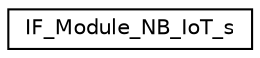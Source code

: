 digraph "Graphical Class Hierarchy"
{
 // LATEX_PDF_SIZE
  edge [fontname="Helvetica",fontsize="10",labelfontname="Helvetica",labelfontsize="10"];
  node [fontname="Helvetica",fontsize="10",shape=record];
  rankdir="LR";
  Node0 [label="IF_Module_NB_IoT_s",height=0.2,width=0.4,color="black", fillcolor="white", style="filled",URL="$structIF__Module__NB__IoT__s.html",tooltip=" "];
}
